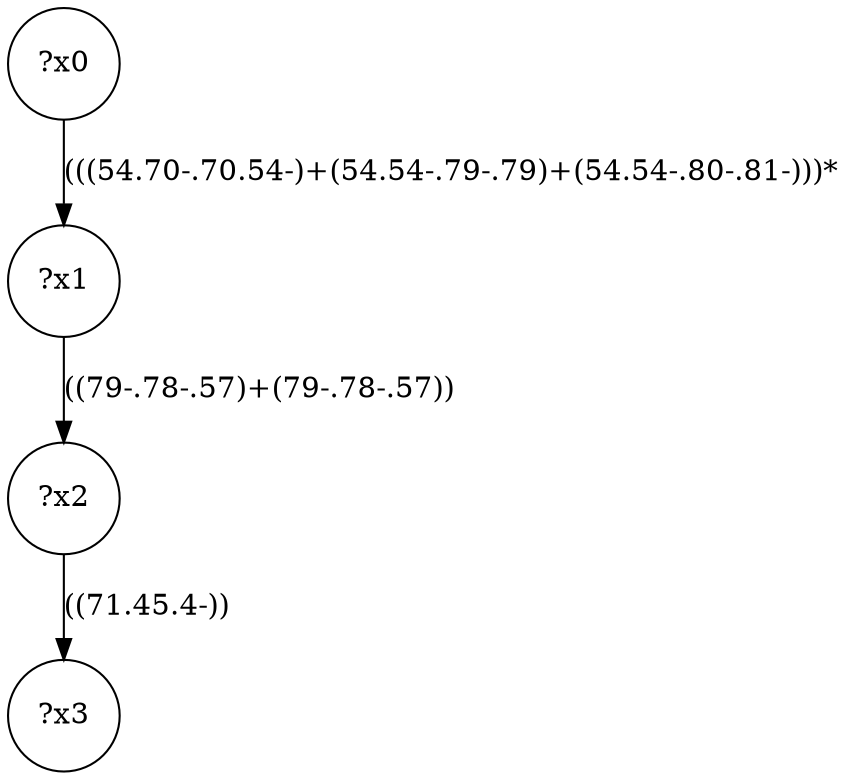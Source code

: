 digraph g {
	x0 [shape=circle, label="?x0"];
	x1 [shape=circle, label="?x1"];
	x0 -> x1 [label="(((54.70-.70.54-)+(54.54-.79-.79)+(54.54-.80-.81-)))*"];
	x2 [shape=circle, label="?x2"];
	x1 -> x2 [label="((79-.78-.57)+(79-.78-.57))"];
	x3 [shape=circle, label="?x3"];
	x2 -> x3 [label="((71.45.4-))"];
}

